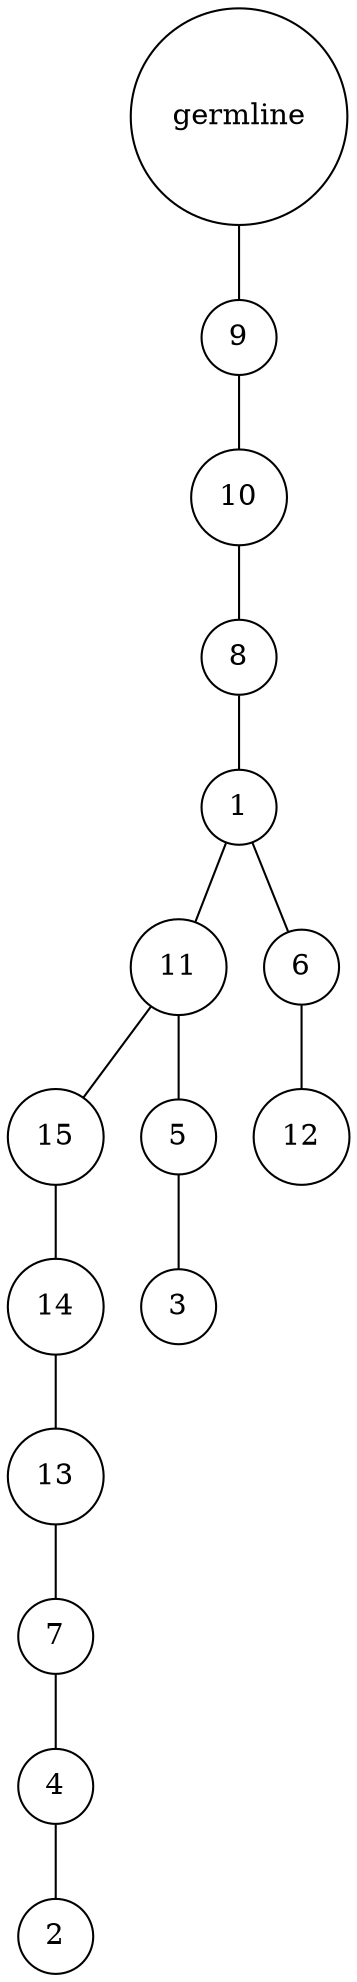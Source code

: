 graph {
	rankdir=UD;
	splines=line;
	node [shape=circle]
	"0x7fbad3061e20" [label="germline"];
	"0x7fbad3061e50" [label="9"];
	"0x7fbad3061e20" -- "0x7fbad3061e50" ;
	"0x7fbad3061e80" [label="10"];
	"0x7fbad3061e50" -- "0x7fbad3061e80" ;
	"0x7fbad3061eb0" [label="8"];
	"0x7fbad3061e80" -- "0x7fbad3061eb0" ;
	"0x7fbad3061ee0" [label="1"];
	"0x7fbad3061eb0" -- "0x7fbad3061ee0" ;
	"0x7fbad3061f10" [label="11"];
	"0x7fbad3061ee0" -- "0x7fbad3061f10" ;
	"0x7fbad3061f40" [label="15"];
	"0x7fbad3061f10" -- "0x7fbad3061f40" ;
	"0x7fbad3061f70" [label="14"];
	"0x7fbad3061f40" -- "0x7fbad3061f70" ;
	"0x7fbad3061fa0" [label="13"];
	"0x7fbad3061f70" -- "0x7fbad3061fa0" ;
	"0x7fbad3061fd0" [label="7"];
	"0x7fbad3061fa0" -- "0x7fbad3061fd0" ;
	"0x7fbafdbfb040" [label="4"];
	"0x7fbad3061fd0" -- "0x7fbafdbfb040" ;
	"0x7fbafdbfb070" [label="2"];
	"0x7fbafdbfb040" -- "0x7fbafdbfb070" ;
	"0x7fbafdbfb0a0" [label="5"];
	"0x7fbad3061f10" -- "0x7fbafdbfb0a0" ;
	"0x7fbafdbfb0d0" [label="3"];
	"0x7fbafdbfb0a0" -- "0x7fbafdbfb0d0" ;
	"0x7fbafdbfb100" [label="6"];
	"0x7fbad3061ee0" -- "0x7fbafdbfb100" ;
	"0x7fbafdbfb130" [label="12"];
	"0x7fbafdbfb100" -- "0x7fbafdbfb130" ;
}
